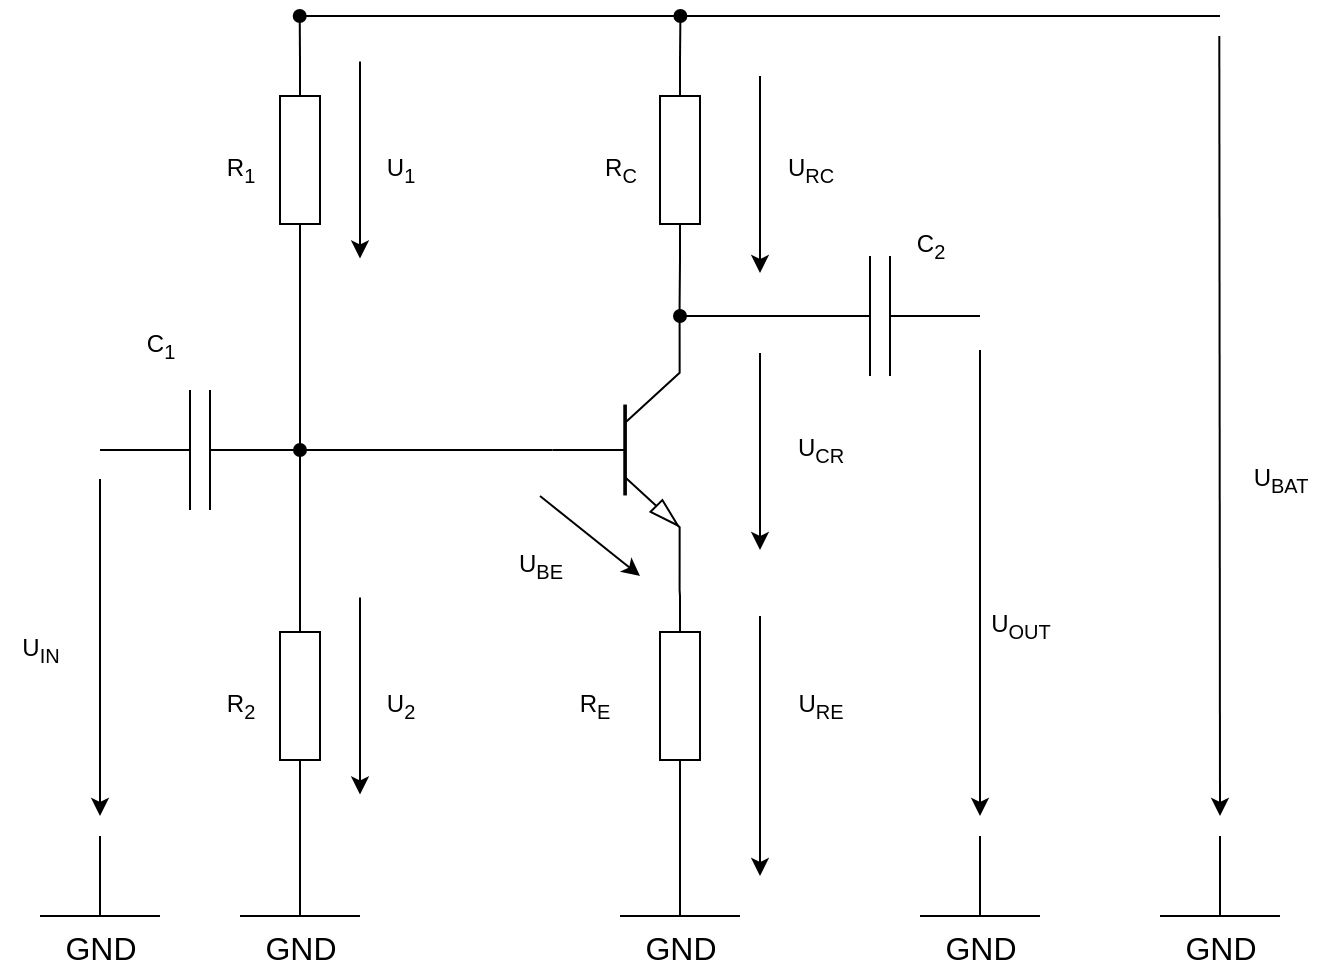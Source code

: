 <mxfile version="20.7.4" type="device"><diagram id="uS8OY4WFWh4r_P2_f-SS" name="Page-1"><mxGraphModel dx="1287" dy="1231" grid="1" gridSize="10" guides="1" tooltips="1" connect="1" arrows="1" fold="1" page="1" pageScale="1" pageWidth="413" pageHeight="291" math="0" shadow="0"><root><mxCell id="0"/><mxCell id="1" parent="0"/><mxCell id="dcsO766BkeCqrh9Mrcvl-5" style="edgeStyle=orthogonalEdgeStyle;rounded=0;orthogonalLoop=1;jettySize=auto;html=1;exitX=1;exitY=0;exitDx=0;exitDy=0;exitPerimeter=0;entryX=0;entryY=0.5;entryDx=0;entryDy=0;entryPerimeter=0;endArrow=none;endFill=0;" parent="1" source="Vsz5o4uysOK_MJsm__tD-1" target="dcsO766BkeCqrh9Mrcvl-4" edge="1"><mxGeometry relative="1" as="geometry"><mxPoint x="230.5" y="387" as="sourcePoint"/></mxGeometry></mxCell><mxCell id="A0h5r4D_cid0BsqHZrRU-17" style="edgeStyle=orthogonalEdgeStyle;rounded=0;orthogonalLoop=1;jettySize=auto;html=1;exitX=1;exitY=0.5;exitDx=0;exitDy=0;exitPerimeter=0;endArrow=oval;endFill=1;" edge="1" parent="1" source="dcsO766BkeCqrh9Mrcvl-4"><mxGeometry relative="1" as="geometry"><mxPoint x="230.207" y="240" as="targetPoint"/></mxGeometry></mxCell><mxCell id="dcsO766BkeCqrh9Mrcvl-4" value="" style="pointerEvents=1;verticalLabelPosition=bottom;shadow=0;dashed=0;align=center;html=1;verticalAlign=top;shape=mxgraph.electrical.resistors.resistor_1;rotation=-90;" parent="1" vertex="1"><mxGeometry x="180" y="302" width="100" height="20" as="geometry"/></mxCell><mxCell id="dcsO766BkeCqrh9Mrcvl-7" value="GND&lt;br style=&quot;font-size: 16px;&quot;&gt;" style="pointerEvents=1;verticalLabelPosition=bottom;shadow=0;dashed=0;align=center;html=1;verticalAlign=top;shape=mxgraph.electrical.signal_sources.vss2;fontSize=16;flipV=1;" parent="1" vertex="1"><mxGeometry x="200" y="650" width="60" height="40" as="geometry"/></mxCell><mxCell id="dcsO766BkeCqrh9Mrcvl-17" value="" style="edgeStyle=none;orthogonalLoop=1;jettySize=auto;html=1;rounded=0;fontSize=16;endArrow=classic;endFill=1;curved=1;" parent="1" edge="1"><mxGeometry width="100" relative="1" as="geometry"><mxPoint x="160" y="480" as="sourcePoint"/><mxPoint x="210" y="520" as="targetPoint"/><Array as="points"/></mxGeometry></mxCell><mxCell id="dcsO766BkeCqrh9Mrcvl-18" value="" style="edgeStyle=none;orthogonalLoop=1;jettySize=auto;html=1;rounded=0;fontSize=16;endArrow=classic;endFill=1;curved=1;" parent="1" edge="1"><mxGeometry x="0.624" y="-20" width="100" relative="1" as="geometry"><mxPoint x="270" y="408.5" as="sourcePoint"/><mxPoint x="270" y="507" as="targetPoint"/><Array as="points"/><mxPoint as="offset"/></mxGeometry></mxCell><mxCell id="dcsO766BkeCqrh9Mrcvl-20" value="" style="edgeStyle=none;orthogonalLoop=1;jettySize=auto;html=1;rounded=0;fontSize=16;endArrow=classic;endFill=1;curved=1;" parent="1" edge="1"><mxGeometry width="100" relative="1" as="geometry"><mxPoint x="270" y="270" as="sourcePoint"/><mxPoint x="270" y="368.5" as="targetPoint"/><Array as="points"/></mxGeometry></mxCell><mxCell id="A0h5r4D_cid0BsqHZrRU-4" style="edgeStyle=orthogonalEdgeStyle;rounded=0;orthogonalLoop=1;jettySize=auto;html=1;exitX=1;exitY=1;exitDx=0;exitDy=0;exitPerimeter=0;endArrow=none;endFill=0;" edge="1" parent="1" source="Vsz5o4uysOK_MJsm__tD-1" target="A0h5r4D_cid0BsqHZrRU-3"><mxGeometry relative="1" as="geometry"/></mxCell><mxCell id="A0h5r4D_cid0BsqHZrRU-11" style="edgeStyle=orthogonalEdgeStyle;rounded=0;orthogonalLoop=1;jettySize=auto;html=1;exitX=0;exitY=0.5;exitDx=0;exitDy=0;exitPerimeter=0;endArrow=oval;endFill=1;" edge="1" parent="1" source="Vsz5o4uysOK_MJsm__tD-1"><mxGeometry relative="1" as="geometry"><mxPoint x="40" y="457" as="targetPoint"/></mxGeometry></mxCell><mxCell id="Vsz5o4uysOK_MJsm__tD-1" value="" style="verticalLabelPosition=bottom;shadow=0;dashed=0;align=center;html=1;verticalAlign=top;shape=mxgraph.electrical.transistors.npn_transistor_5;" parent="1" vertex="1"><mxGeometry x="166" y="407" width="64" height="100" as="geometry"/></mxCell><mxCell id="Vsz5o4uysOK_MJsm__tD-3" value="R&lt;sub&gt;C&lt;/sub&gt;" style="text;html=1;align=center;verticalAlign=middle;resizable=0;points=[];autosize=1;strokeColor=none;fillColor=none;" parent="1" vertex="1"><mxGeometry x="180" y="302" width="40" height="30" as="geometry"/></mxCell><mxCell id="A0h5r4D_cid0BsqHZrRU-9" style="edgeStyle=orthogonalEdgeStyle;rounded=0;orthogonalLoop=1;jettySize=auto;html=1;exitX=0;exitY=0.5;exitDx=0;exitDy=0;exitPerimeter=0;entryX=1;entryY=0.5;entryDx=0;entryDy=0;entryPerimeter=0;endArrow=none;endFill=0;" edge="1" parent="1" source="A0h5r4D_cid0BsqHZrRU-1" target="A0h5r4D_cid0BsqHZrRU-2"><mxGeometry relative="1" as="geometry"/></mxCell><mxCell id="A0h5r4D_cid0BsqHZrRU-16" style="edgeStyle=orthogonalEdgeStyle;rounded=0;orthogonalLoop=1;jettySize=auto;html=1;exitX=1;exitY=0.5;exitDx=0;exitDy=0;exitPerimeter=0;endArrow=oval;endFill=1;" edge="1" parent="1" source="A0h5r4D_cid0BsqHZrRU-1"><mxGeometry relative="1" as="geometry"><mxPoint x="39.862" y="240" as="targetPoint"/></mxGeometry></mxCell><mxCell id="A0h5r4D_cid0BsqHZrRU-1" value="" style="pointerEvents=1;verticalLabelPosition=bottom;shadow=0;dashed=0;align=center;html=1;verticalAlign=top;shape=mxgraph.electrical.resistors.resistor_1;rotation=-90;" vertex="1" parent="1"><mxGeometry x="-10" y="302" width="100" height="20" as="geometry"/></mxCell><mxCell id="A0h5r4D_cid0BsqHZrRU-10" style="edgeStyle=orthogonalEdgeStyle;rounded=0;orthogonalLoop=1;jettySize=auto;html=1;exitX=0;exitY=0.5;exitDx=0;exitDy=0;exitPerimeter=0;entryX=0.5;entryY=1;entryDx=0;entryDy=0;entryPerimeter=0;endArrow=none;endFill=0;" edge="1" parent="1" source="A0h5r4D_cid0BsqHZrRU-2" target="A0h5r4D_cid0BsqHZrRU-6"><mxGeometry relative="1" as="geometry"/></mxCell><mxCell id="A0h5r4D_cid0BsqHZrRU-2" value="" style="pointerEvents=1;verticalLabelPosition=bottom;shadow=0;dashed=0;align=center;html=1;verticalAlign=top;shape=mxgraph.electrical.resistors.resistor_1;rotation=-90;" vertex="1" parent="1"><mxGeometry x="-10" y="570" width="100" height="20" as="geometry"/></mxCell><mxCell id="A0h5r4D_cid0BsqHZrRU-5" value="" style="edgeStyle=orthogonalEdgeStyle;rounded=0;orthogonalLoop=1;jettySize=auto;html=1;endArrow=none;endFill=0;" edge="1" parent="1" source="A0h5r4D_cid0BsqHZrRU-3" target="dcsO766BkeCqrh9Mrcvl-7"><mxGeometry relative="1" as="geometry"/></mxCell><mxCell id="A0h5r4D_cid0BsqHZrRU-3" value="" style="pointerEvents=1;verticalLabelPosition=bottom;shadow=0;dashed=0;align=center;html=1;verticalAlign=top;shape=mxgraph.electrical.resistors.resistor_1;rotation=-90;" vertex="1" parent="1"><mxGeometry x="180" y="570" width="100" height="20" as="geometry"/></mxCell><mxCell id="A0h5r4D_cid0BsqHZrRU-6" value="GND&lt;br style=&quot;font-size: 16px;&quot;&gt;" style="pointerEvents=1;verticalLabelPosition=bottom;shadow=0;dashed=0;align=center;html=1;verticalAlign=top;shape=mxgraph.electrical.signal_sources.vss2;fontSize=16;flipV=1;" vertex="1" parent="1"><mxGeometry x="10" y="650" width="60" height="40" as="geometry"/></mxCell><mxCell id="A0h5r4D_cid0BsqHZrRU-7" value="GND&lt;br style=&quot;font-size: 16px;&quot;&gt;" style="pointerEvents=1;verticalLabelPosition=bottom;shadow=0;dashed=0;align=center;html=1;verticalAlign=top;shape=mxgraph.electrical.signal_sources.vss2;fontSize=16;flipV=1;" vertex="1" parent="1"><mxGeometry x="350" y="650" width="60" height="40" as="geometry"/></mxCell><mxCell id="A0h5r4D_cid0BsqHZrRU-8" value="GND&lt;br style=&quot;font-size: 16px;&quot;&gt;" style="pointerEvents=1;verticalLabelPosition=bottom;shadow=0;dashed=0;align=center;html=1;verticalAlign=top;shape=mxgraph.electrical.signal_sources.vss2;fontSize=16;flipV=1;" vertex="1" parent="1"><mxGeometry x="470" y="650" width="60" height="40" as="geometry"/></mxCell><mxCell id="A0h5r4D_cid0BsqHZrRU-12" value="" style="pointerEvents=1;verticalLabelPosition=bottom;shadow=0;dashed=0;align=center;html=1;verticalAlign=top;shape=mxgraph.electrical.capacitors.capacitor_1;" vertex="1" parent="1"><mxGeometry x="-60" y="427" width="100" height="60" as="geometry"/></mxCell><mxCell id="A0h5r4D_cid0BsqHZrRU-14" style="edgeStyle=orthogonalEdgeStyle;rounded=0;orthogonalLoop=1;jettySize=auto;html=1;exitX=0;exitY=0.5;exitDx=0;exitDy=0;exitPerimeter=0;endArrow=oval;endFill=1;" edge="1" parent="1" source="A0h5r4D_cid0BsqHZrRU-13"><mxGeometry relative="1" as="geometry"><mxPoint x="230" y="389.966" as="targetPoint"/></mxGeometry></mxCell><mxCell id="A0h5r4D_cid0BsqHZrRU-13" value="" style="pointerEvents=1;verticalLabelPosition=bottom;shadow=0;dashed=0;align=center;html=1;verticalAlign=top;shape=mxgraph.electrical.capacitors.capacitor_1;" vertex="1" parent="1"><mxGeometry x="280" y="360" width="100" height="60" as="geometry"/></mxCell><mxCell id="A0h5r4D_cid0BsqHZrRU-18" value="" style="edgeStyle=none;orthogonalLoop=1;jettySize=auto;html=1;rounded=0;endArrow=none;endFill=0;" edge="1" parent="1"><mxGeometry width="100" relative="1" as="geometry"><mxPoint x="40" y="240" as="sourcePoint"/><mxPoint x="500" y="240" as="targetPoint"/><Array as="points"/></mxGeometry></mxCell><mxCell id="A0h5r4D_cid0BsqHZrRU-20" value="" style="edgeStyle=none;orthogonalLoop=1;jettySize=auto;html=1;rounded=0;fontSize=16;endArrow=classic;endFill=1;curved=1;" edge="1" parent="1"><mxGeometry x="0.624" y="-20" width="100" relative="1" as="geometry"><mxPoint x="380" y="407" as="sourcePoint"/><mxPoint x="380" y="640" as="targetPoint"/><Array as="points"/><mxPoint as="offset"/></mxGeometry></mxCell><mxCell id="A0h5r4D_cid0BsqHZrRU-21" value="" style="edgeStyle=none;orthogonalLoop=1;jettySize=auto;html=1;rounded=0;fontSize=16;endArrow=classic;endFill=1;curved=1;" edge="1" parent="1"><mxGeometry x="0.624" y="-20" width="100" relative="1" as="geometry"><mxPoint x="499.66" y="250" as="sourcePoint"/><mxPoint x="500" y="640" as="targetPoint"/><Array as="points"/><mxPoint as="offset"/></mxGeometry></mxCell><mxCell id="A0h5r4D_cid0BsqHZrRU-23" value="" style="edgeStyle=none;orthogonalLoop=1;jettySize=auto;html=1;rounded=0;fontSize=16;endArrow=classic;endFill=1;curved=1;" edge="1" parent="1"><mxGeometry x="0.624" y="-20" width="100" relative="1" as="geometry"><mxPoint x="270" y="540" as="sourcePoint"/><mxPoint x="270" y="670" as="targetPoint"/><Array as="points"/><mxPoint as="offset"/></mxGeometry></mxCell><mxCell id="A0h5r4D_cid0BsqHZrRU-24" value="" style="edgeStyle=none;orthogonalLoop=1;jettySize=auto;html=1;rounded=0;fontSize=16;endArrow=classic;endFill=1;curved=1;" edge="1" parent="1"><mxGeometry x="0.624" y="-20" width="100" relative="1" as="geometry"><mxPoint x="70" y="262.75" as="sourcePoint"/><mxPoint x="70" y="361.25" as="targetPoint"/><Array as="points"/><mxPoint as="offset"/></mxGeometry></mxCell><mxCell id="A0h5r4D_cid0BsqHZrRU-25" value="" style="edgeStyle=none;orthogonalLoop=1;jettySize=auto;html=1;rounded=0;fontSize=16;endArrow=classic;endFill=1;curved=1;" edge="1" parent="1"><mxGeometry x="0.624" y="-20" width="100" relative="1" as="geometry"><mxPoint x="70" y="530.75" as="sourcePoint"/><mxPoint x="70" y="629.25" as="targetPoint"/><Array as="points"/><mxPoint as="offset"/></mxGeometry></mxCell><mxCell id="A0h5r4D_cid0BsqHZrRU-26" value="GND&lt;br style=&quot;font-size: 16px;&quot;&gt;" style="pointerEvents=1;verticalLabelPosition=bottom;shadow=0;dashed=0;align=center;html=1;verticalAlign=top;shape=mxgraph.electrical.signal_sources.vss2;fontSize=16;flipV=1;" vertex="1" parent="1"><mxGeometry x="-90" y="650" width="60" height="40" as="geometry"/></mxCell><mxCell id="A0h5r4D_cid0BsqHZrRU-27" value="" style="edgeStyle=none;orthogonalLoop=1;jettySize=auto;html=1;rounded=0;fontSize=16;endArrow=classic;endFill=1;curved=1;" edge="1" parent="1"><mxGeometry x="0.624" y="-20" width="100" relative="1" as="geometry"><mxPoint x="-60" y="471.5" as="sourcePoint"/><mxPoint x="-60" y="640" as="targetPoint"/><Array as="points"/><mxPoint as="offset"/></mxGeometry></mxCell><mxCell id="A0h5r4D_cid0BsqHZrRU-28" value="R&lt;sub&gt;1&lt;/sub&gt;" style="text;html=1;align=center;verticalAlign=middle;resizable=0;points=[];autosize=1;strokeColor=none;fillColor=none;" vertex="1" parent="1"><mxGeometry x="-10" y="302" width="40" height="30" as="geometry"/></mxCell><mxCell id="A0h5r4D_cid0BsqHZrRU-29" value="R&lt;sub&gt;2&lt;/sub&gt;" style="text;html=1;align=center;verticalAlign=middle;resizable=0;points=[];autosize=1;strokeColor=none;fillColor=none;" vertex="1" parent="1"><mxGeometry x="-10" y="570" width="40" height="30" as="geometry"/></mxCell><mxCell id="A0h5r4D_cid0BsqHZrRU-30" value="R&lt;sub&gt;E&lt;/sub&gt;" style="text;html=1;align=center;verticalAlign=middle;resizable=0;points=[];autosize=1;strokeColor=none;fillColor=none;" vertex="1" parent="1"><mxGeometry x="167" y="570" width="40" height="30" as="geometry"/></mxCell><mxCell id="A0h5r4D_cid0BsqHZrRU-31" value="U&lt;sub&gt;RC&lt;/sub&gt;" style="text;html=1;align=center;verticalAlign=middle;resizable=0;points=[];autosize=1;strokeColor=none;fillColor=none;" vertex="1" parent="1"><mxGeometry x="270" y="302" width="50" height="30" as="geometry"/></mxCell><mxCell id="A0h5r4D_cid0BsqHZrRU-32" value="U&lt;sub&gt;RE&lt;/sub&gt;" style="text;html=1;align=center;verticalAlign=middle;resizable=0;points=[];autosize=1;strokeColor=none;fillColor=none;" vertex="1" parent="1"><mxGeometry x="275" y="570" width="50" height="30" as="geometry"/></mxCell><mxCell id="A0h5r4D_cid0BsqHZrRU-33" value="U&lt;sub&gt;OUT&lt;/sub&gt;" style="text;html=1;align=center;verticalAlign=middle;resizable=0;points=[];autosize=1;strokeColor=none;fillColor=none;" vertex="1" parent="1"><mxGeometry x="375" y="530" width="50" height="30" as="geometry"/></mxCell><mxCell id="A0h5r4D_cid0BsqHZrRU-34" value="U&lt;sub&gt;CR&lt;/sub&gt;" style="text;html=1;align=center;verticalAlign=middle;resizable=0;points=[];autosize=1;strokeColor=none;fillColor=none;" vertex="1" parent="1"><mxGeometry x="275" y="442" width="50" height="30" as="geometry"/></mxCell><mxCell id="A0h5r4D_cid0BsqHZrRU-35" value="U&lt;sub&gt;BAT&lt;/sub&gt;" style="text;html=1;align=center;verticalAlign=middle;resizable=0;points=[];autosize=1;strokeColor=none;fillColor=none;" vertex="1" parent="1"><mxGeometry x="505" y="457" width="50" height="30" as="geometry"/></mxCell><mxCell id="A0h5r4D_cid0BsqHZrRU-36" value="&lt;sub&gt;&lt;span style=&quot;font-size: 12px;&quot;&gt;U&lt;sub&gt;IN&lt;/sub&gt;&lt;/span&gt;&lt;/sub&gt;" style="text;html=1;align=center;verticalAlign=middle;resizable=0;points=[];autosize=1;strokeColor=none;fillColor=none;" vertex="1" parent="1"><mxGeometry x="-110" y="540" width="40" height="30" as="geometry"/></mxCell><mxCell id="A0h5r4D_cid0BsqHZrRU-37" value="U&lt;sub&gt;1&lt;/sub&gt;" style="text;html=1;align=center;verticalAlign=middle;resizable=0;points=[];autosize=1;strokeColor=none;fillColor=none;" vertex="1" parent="1"><mxGeometry x="70" y="302" width="40" height="30" as="geometry"/></mxCell><mxCell id="A0h5r4D_cid0BsqHZrRU-38" value="U&lt;sub&gt;2&lt;/sub&gt;" style="text;html=1;align=center;verticalAlign=middle;resizable=0;points=[];autosize=1;strokeColor=none;fillColor=none;" vertex="1" parent="1"><mxGeometry x="70" y="570" width="40" height="30" as="geometry"/></mxCell><mxCell id="A0h5r4D_cid0BsqHZrRU-39" value="U&lt;sub&gt;BE&lt;/sub&gt;" style="text;html=1;align=center;verticalAlign=middle;resizable=0;points=[];autosize=1;strokeColor=none;fillColor=none;" vertex="1" parent="1"><mxGeometry x="135" y="500" width="50" height="30" as="geometry"/></mxCell><mxCell id="A0h5r4D_cid0BsqHZrRU-40" value="C&lt;sub&gt;1&lt;/sub&gt;" style="text;html=1;align=center;verticalAlign=middle;resizable=0;points=[];autosize=1;strokeColor=none;fillColor=none;" vertex="1" parent="1"><mxGeometry x="-50" y="390" width="40" height="30" as="geometry"/></mxCell><mxCell id="A0h5r4D_cid0BsqHZrRU-41" value="C&lt;sub&gt;2&lt;/sub&gt;" style="text;html=1;align=center;verticalAlign=middle;resizable=0;points=[];autosize=1;strokeColor=none;fillColor=none;" vertex="1" parent="1"><mxGeometry x="335" y="340" width="40" height="30" as="geometry"/></mxCell></root></mxGraphModel></diagram></mxfile>